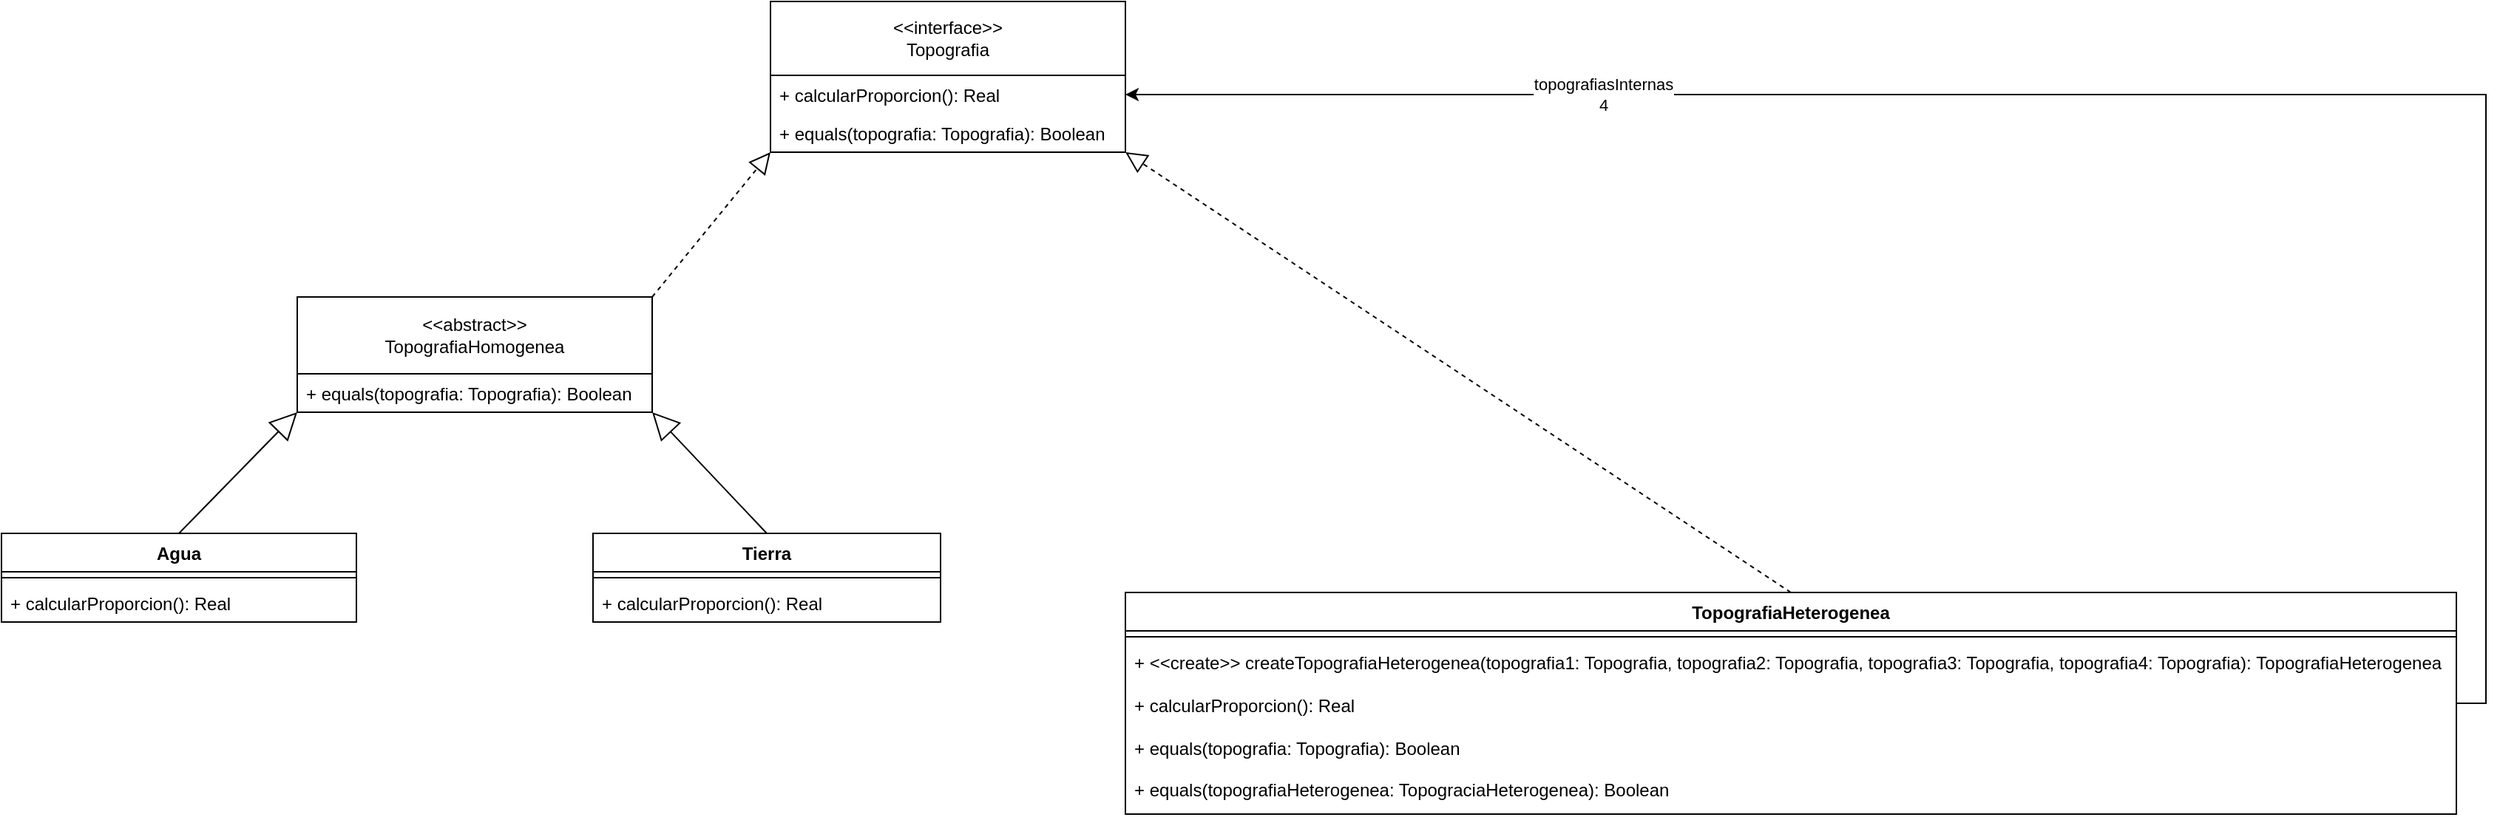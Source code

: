 <mxfile version="24.2.5" type="device">
  <diagram name="Page-1" id="WQeMGRshZQUWC3nnxU0A">
    <mxGraphModel dx="2284" dy="738" grid="1" gridSize="10" guides="1" tooltips="1" connect="1" arrows="1" fold="1" page="1" pageScale="1" pageWidth="850" pageHeight="1100" math="0" shadow="0">
      <root>
        <mxCell id="0" />
        <mxCell id="1" parent="0" />
        <mxCell id="r_hB89QpAm40qi6wfBcM-1" value="&lt;div&gt;&amp;lt;&amp;lt;interface&amp;gt;&amp;gt;&lt;/div&gt;&lt;div&gt;Topografia&lt;br&gt;&lt;/div&gt;" style="swimlane;fontStyle=0;childLayout=stackLayout;horizontal=1;startSize=50;fillColor=none;horizontalStack=0;resizeParent=1;resizeParentMax=0;resizeLast=0;collapsible=1;marginBottom=0;whiteSpace=wrap;html=1;" vertex="1" parent="1">
          <mxGeometry x="240" y="200" width="240" height="102" as="geometry" />
        </mxCell>
        <mxCell id="r_hB89QpAm40qi6wfBcM-2" value="&lt;div&gt;+ calcularProporcion(): Real&lt;/div&gt;" style="text;strokeColor=none;fillColor=none;align=left;verticalAlign=top;spacingLeft=4;spacingRight=4;overflow=hidden;rotatable=0;points=[[0,0.5],[1,0.5]];portConstraint=eastwest;whiteSpace=wrap;html=1;" vertex="1" parent="r_hB89QpAm40qi6wfBcM-1">
          <mxGeometry y="50" width="240" height="26" as="geometry" />
        </mxCell>
        <mxCell id="r_hB89QpAm40qi6wfBcM-4" value="+ equals(topografia: Topografia): Boolean" style="text;strokeColor=none;fillColor=none;align=left;verticalAlign=top;spacingLeft=4;spacingRight=4;overflow=hidden;rotatable=0;points=[[0,0.5],[1,0.5]];portConstraint=eastwest;whiteSpace=wrap;html=1;" vertex="1" parent="r_hB89QpAm40qi6wfBcM-1">
          <mxGeometry y="76" width="240" height="26" as="geometry" />
        </mxCell>
        <mxCell id="r_hB89QpAm40qi6wfBcM-5" value="Agua" style="swimlane;fontStyle=1;align=center;verticalAlign=top;childLayout=stackLayout;horizontal=1;startSize=26;horizontalStack=0;resizeParent=1;resizeParentMax=0;resizeLast=0;collapsible=1;marginBottom=0;whiteSpace=wrap;html=1;" vertex="1" parent="1">
          <mxGeometry x="-280" y="560" width="240" height="60" as="geometry" />
        </mxCell>
        <mxCell id="r_hB89QpAm40qi6wfBcM-7" value="" style="line;strokeWidth=1;fillColor=none;align=left;verticalAlign=middle;spacingTop=-1;spacingLeft=3;spacingRight=3;rotatable=0;labelPosition=right;points=[];portConstraint=eastwest;strokeColor=inherit;" vertex="1" parent="r_hB89QpAm40qi6wfBcM-5">
          <mxGeometry y="26" width="240" height="8" as="geometry" />
        </mxCell>
        <mxCell id="r_hB89QpAm40qi6wfBcM-8" value="&lt;div&gt;+ calcularProporcion(): Real&lt;/div&gt;" style="text;strokeColor=none;fillColor=none;align=left;verticalAlign=top;spacingLeft=4;spacingRight=4;overflow=hidden;rotatable=0;points=[[0,0.5],[1,0.5]];portConstraint=eastwest;whiteSpace=wrap;html=1;" vertex="1" parent="r_hB89QpAm40qi6wfBcM-5">
          <mxGeometry y="34" width="240" height="26" as="geometry" />
        </mxCell>
        <mxCell id="r_hB89QpAm40qi6wfBcM-9" value="Tierra" style="swimlane;fontStyle=1;align=center;verticalAlign=top;childLayout=stackLayout;horizontal=1;startSize=26;horizontalStack=0;resizeParent=1;resizeParentMax=0;resizeLast=0;collapsible=1;marginBottom=0;whiteSpace=wrap;html=1;" vertex="1" parent="1">
          <mxGeometry x="120" y="560" width="235" height="60" as="geometry" />
        </mxCell>
        <mxCell id="r_hB89QpAm40qi6wfBcM-11" value="" style="line;strokeWidth=1;fillColor=none;align=left;verticalAlign=middle;spacingTop=-1;spacingLeft=3;spacingRight=3;rotatable=0;labelPosition=right;points=[];portConstraint=eastwest;strokeColor=inherit;" vertex="1" parent="r_hB89QpAm40qi6wfBcM-9">
          <mxGeometry y="26" width="235" height="8" as="geometry" />
        </mxCell>
        <mxCell id="r_hB89QpAm40qi6wfBcM-12" value="&lt;div&gt;+ calcularProporcion(): Real&lt;/div&gt;" style="text;strokeColor=none;fillColor=none;align=left;verticalAlign=top;spacingLeft=4;spacingRight=4;overflow=hidden;rotatable=0;points=[[0,0.5],[1,0.5]];portConstraint=eastwest;whiteSpace=wrap;html=1;" vertex="1" parent="r_hB89QpAm40qi6wfBcM-9">
          <mxGeometry y="34" width="235" height="26" as="geometry" />
        </mxCell>
        <mxCell id="r_hB89QpAm40qi6wfBcM-20" style="edgeStyle=orthogonalEdgeStyle;rounded=0;orthogonalLoop=1;jettySize=auto;html=1;exitX=1;exitY=0.5;exitDx=0;exitDy=0;entryX=1;entryY=0.5;entryDx=0;entryDy=0;" edge="1" parent="1" source="r_hB89QpAm40qi6wfBcM-13" target="r_hB89QpAm40qi6wfBcM-2">
          <mxGeometry relative="1" as="geometry" />
        </mxCell>
        <mxCell id="r_hB89QpAm40qi6wfBcM-21" value="&lt;div&gt;topografiasInternas&lt;/div&gt;&lt;div&gt;4&lt;br&gt;&lt;/div&gt;" style="edgeLabel;html=1;align=center;verticalAlign=middle;resizable=0;points=[];" vertex="1" connectable="0" parent="r_hB89QpAm40qi6wfBcM-20">
          <mxGeometry x="0.522" relative="1" as="geometry">
            <mxPoint as="offset" />
          </mxGeometry>
        </mxCell>
        <mxCell id="r_hB89QpAm40qi6wfBcM-13" value="TopografiaHeterogenea" style="swimlane;fontStyle=1;align=center;verticalAlign=top;childLayout=stackLayout;horizontal=1;startSize=26;horizontalStack=0;resizeParent=1;resizeParentMax=0;resizeLast=0;collapsible=1;marginBottom=0;whiteSpace=wrap;html=1;" vertex="1" parent="1">
          <mxGeometry x="480" y="600" width="900" height="150" as="geometry" />
        </mxCell>
        <mxCell id="r_hB89QpAm40qi6wfBcM-15" value="" style="line;strokeWidth=1;fillColor=none;align=left;verticalAlign=middle;spacingTop=-1;spacingLeft=3;spacingRight=3;rotatable=0;labelPosition=right;points=[];portConstraint=eastwest;strokeColor=inherit;" vertex="1" parent="r_hB89QpAm40qi6wfBcM-13">
          <mxGeometry y="26" width="900" height="8" as="geometry" />
        </mxCell>
        <mxCell id="r_hB89QpAm40qi6wfBcM-16" value="&lt;div&gt;+ &amp;lt;&amp;lt;create&amp;gt;&amp;gt; createTopografiaHeterogenea(topografia1: Topografia, topografia2: Topografia, topografia3: Topografia, topografia4: Topografia):&amp;nbsp;TopografiaHeterogenea&lt;br&gt; &lt;/div&gt;&lt;div&gt;&lt;br&gt;&lt;/div&gt;&lt;div&gt;+ calcularProporcion(): Real&lt;/div&gt;&lt;div&gt;&lt;br&gt;&lt;/div&gt;&lt;div&gt;+ equals(topografia: Topografia): Boolean&lt;/div&gt;&lt;div&gt;&lt;br&gt;&lt;/div&gt;&lt;div&gt;+ equals(topografiaHeterogenea: TopograciaHeterogenea): Boolean&lt;br&gt;&lt;/div&gt;" style="text;strokeColor=none;fillColor=none;align=left;verticalAlign=top;spacingLeft=4;spacingRight=4;overflow=hidden;rotatable=0;points=[[0,0.5],[1,0.5]];portConstraint=eastwest;whiteSpace=wrap;html=1;" vertex="1" parent="r_hB89QpAm40qi6wfBcM-13">
          <mxGeometry y="34" width="900" height="116" as="geometry" />
        </mxCell>
        <mxCell id="r_hB89QpAm40qi6wfBcM-22" value="&lt;div&gt;&amp;lt;&amp;lt;abstract&amp;gt;&amp;gt;&lt;/div&gt;&lt;div&gt;TopografiaHomogenea&lt;br&gt;&lt;/div&gt;" style="swimlane;fontStyle=0;childLayout=stackLayout;horizontal=1;startSize=52;fillColor=none;horizontalStack=0;resizeParent=1;resizeParentMax=0;resizeLast=0;collapsible=1;marginBottom=0;whiteSpace=wrap;html=1;" vertex="1" parent="1">
          <mxGeometry x="-80" y="400" width="240" height="78" as="geometry" />
        </mxCell>
        <mxCell id="r_hB89QpAm40qi6wfBcM-23" value="+ equals(topografia: Topografia): Boolean" style="text;strokeColor=none;fillColor=none;align=left;verticalAlign=top;spacingLeft=4;spacingRight=4;overflow=hidden;rotatable=0;points=[[0,0.5],[1,0.5]];portConstraint=eastwest;whiteSpace=wrap;html=1;" vertex="1" parent="r_hB89QpAm40qi6wfBcM-22">
          <mxGeometry y="52" width="240" height="26" as="geometry" />
        </mxCell>
        <mxCell id="r_hB89QpAm40qi6wfBcM-26" value="" style="endArrow=block;endSize=16;endFill=0;html=1;rounded=0;exitX=0.5;exitY=0;exitDx=0;exitDy=0;entryX=0;entryY=1;entryDx=0;entryDy=0;" edge="1" parent="1" source="r_hB89QpAm40qi6wfBcM-5" target="r_hB89QpAm40qi6wfBcM-22">
          <mxGeometry x="-0.001" width="160" relative="1" as="geometry">
            <mxPoint x="160" y="370" as="sourcePoint" />
            <mxPoint x="320" y="370" as="targetPoint" />
            <mxPoint as="offset" />
          </mxGeometry>
        </mxCell>
        <mxCell id="r_hB89QpAm40qi6wfBcM-27" value="" style="endArrow=block;endSize=16;endFill=0;html=1;rounded=0;exitX=0.5;exitY=0;exitDx=0;exitDy=0;entryX=1;entryY=1;entryDx=0;entryDy=0;" edge="1" parent="1" source="r_hB89QpAm40qi6wfBcM-9" target="r_hB89QpAm40qi6wfBcM-22">
          <mxGeometry width="160" relative="1" as="geometry">
            <mxPoint x="160" y="370" as="sourcePoint" />
            <mxPoint x="320" y="370" as="targetPoint" />
          </mxGeometry>
        </mxCell>
        <mxCell id="r_hB89QpAm40qi6wfBcM-28" value="" style="endArrow=block;dashed=1;endFill=0;endSize=12;html=1;rounded=0;entryX=0;entryY=1;entryDx=0;entryDy=0;exitX=1;exitY=0;exitDx=0;exitDy=0;" edge="1" parent="1" source="r_hB89QpAm40qi6wfBcM-22" target="r_hB89QpAm40qi6wfBcM-1">
          <mxGeometry width="160" relative="1" as="geometry">
            <mxPoint x="290" y="400" as="sourcePoint" />
            <mxPoint x="320" y="480" as="targetPoint" />
          </mxGeometry>
        </mxCell>
        <mxCell id="r_hB89QpAm40qi6wfBcM-29" value="" style="endArrow=block;dashed=1;endFill=0;endSize=12;html=1;rounded=0;entryX=1;entryY=1;entryDx=0;entryDy=0;exitX=0.5;exitY=0;exitDx=0;exitDy=0;" edge="1" parent="1" source="r_hB89QpAm40qi6wfBcM-13" target="r_hB89QpAm40qi6wfBcM-1">
          <mxGeometry width="160" relative="1" as="geometry">
            <mxPoint x="400" y="480" as="sourcePoint" />
            <mxPoint x="560" y="480" as="targetPoint" />
          </mxGeometry>
        </mxCell>
      </root>
    </mxGraphModel>
  </diagram>
</mxfile>
